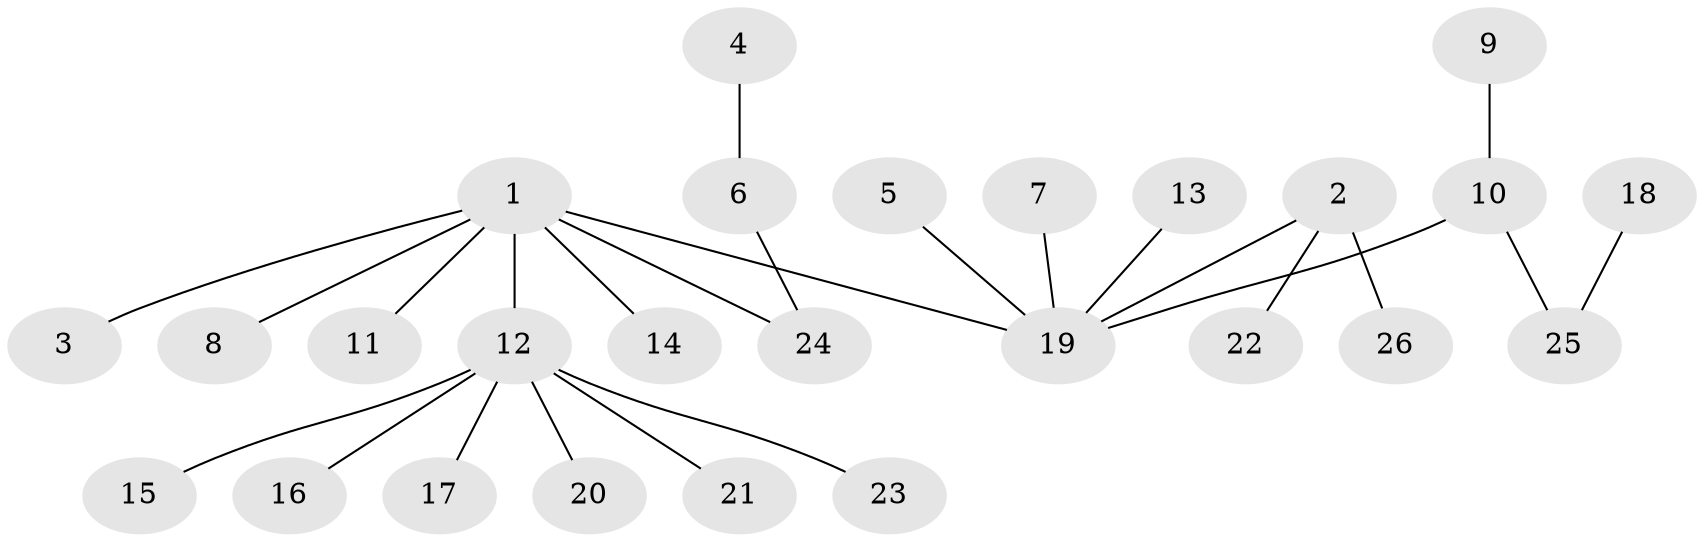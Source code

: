 // original degree distribution, {3: 0.07692307692307693, 8: 0.019230769230769232, 1: 0.4807692307692308, 2: 0.3269230769230769, 4: 0.057692307692307696, 6: 0.019230769230769232, 5: 0.019230769230769232}
// Generated by graph-tools (version 1.1) at 2025/50/03/09/25 03:50:18]
// undirected, 26 vertices, 25 edges
graph export_dot {
graph [start="1"]
  node [color=gray90,style=filled];
  1;
  2;
  3;
  4;
  5;
  6;
  7;
  8;
  9;
  10;
  11;
  12;
  13;
  14;
  15;
  16;
  17;
  18;
  19;
  20;
  21;
  22;
  23;
  24;
  25;
  26;
  1 -- 3 [weight=1.0];
  1 -- 8 [weight=1.0];
  1 -- 11 [weight=1.0];
  1 -- 12 [weight=1.0];
  1 -- 14 [weight=1.0];
  1 -- 19 [weight=1.0];
  1 -- 24 [weight=1.0];
  2 -- 19 [weight=1.0];
  2 -- 22 [weight=1.0];
  2 -- 26 [weight=1.0];
  4 -- 6 [weight=1.0];
  5 -- 19 [weight=1.0];
  6 -- 24 [weight=1.0];
  7 -- 19 [weight=1.0];
  9 -- 10 [weight=1.0];
  10 -- 19 [weight=1.0];
  10 -- 25 [weight=1.0];
  12 -- 15 [weight=1.0];
  12 -- 16 [weight=1.0];
  12 -- 17 [weight=1.0];
  12 -- 20 [weight=1.0];
  12 -- 21 [weight=1.0];
  12 -- 23 [weight=1.0];
  13 -- 19 [weight=1.0];
  18 -- 25 [weight=1.0];
}
